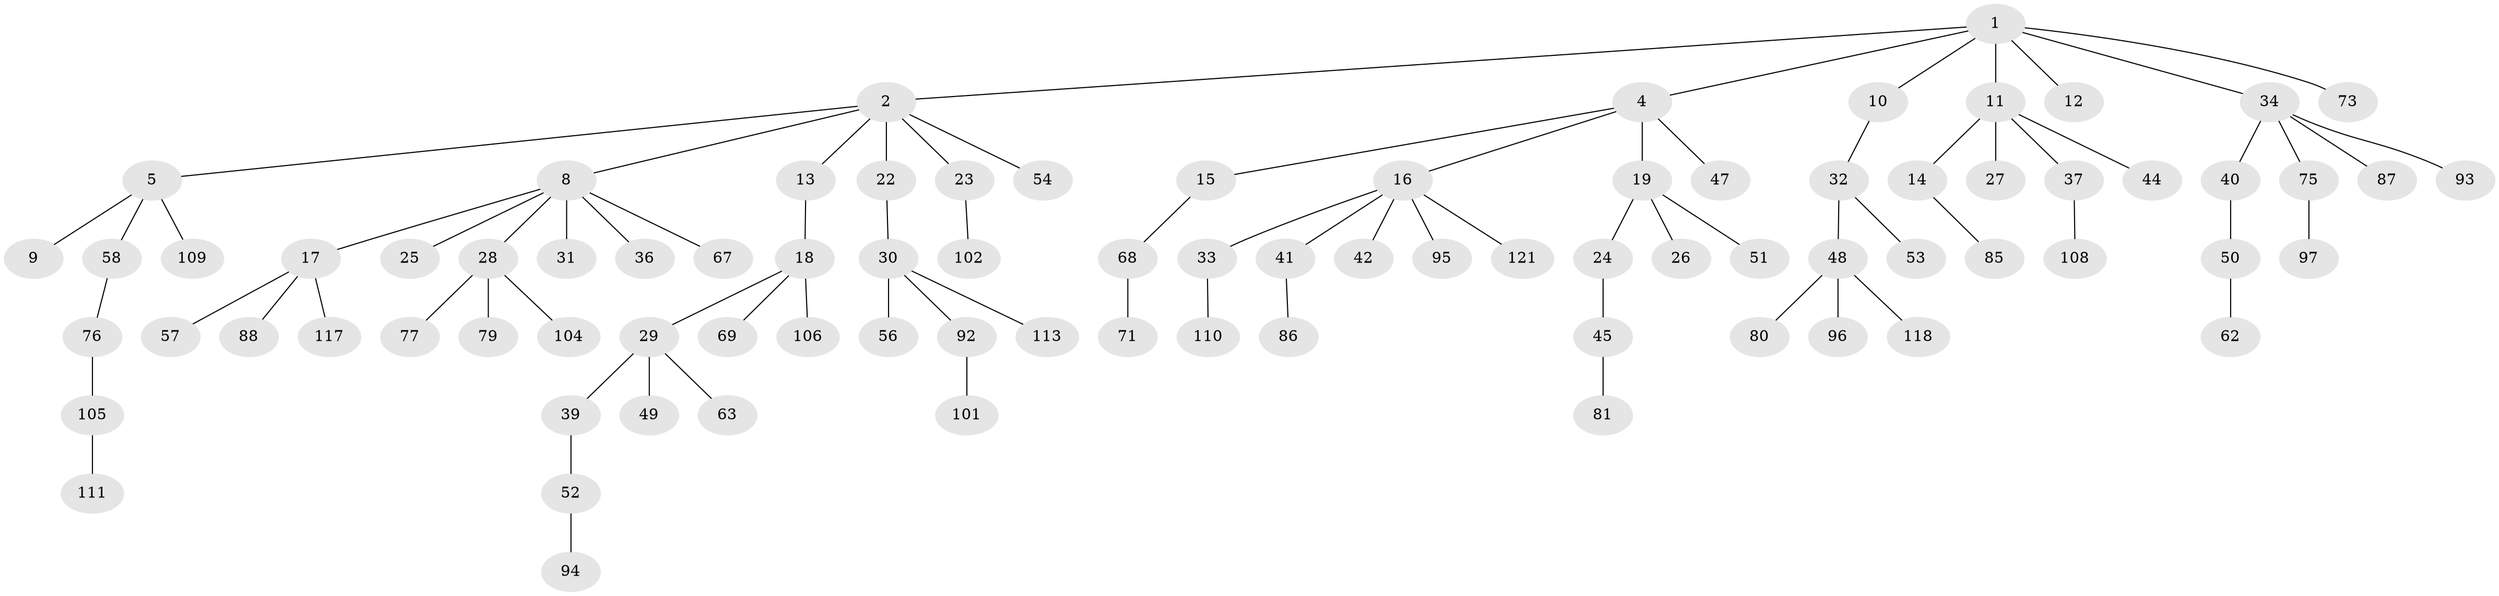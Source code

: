 // Generated by graph-tools (version 1.1) at 2025/24/03/03/25 07:24:06]
// undirected, 84 vertices, 83 edges
graph export_dot {
graph [start="1"]
  node [color=gray90,style=filled];
  1 [super="+3"];
  2 [super="+7"];
  4 [super="+6"];
  5 [super="+70"];
  8 [super="+43"];
  9 [super="+114"];
  10 [super="+84"];
  11 [super="+35"];
  12 [super="+99"];
  13;
  14 [super="+20"];
  15 [super="+38"];
  16 [super="+21"];
  17 [super="+59"];
  18 [super="+83"];
  19 [super="+60"];
  22;
  23 [super="+119"];
  24;
  25;
  26;
  27;
  28 [super="+72"];
  29;
  30 [super="+90"];
  31;
  32;
  33 [super="+64"];
  34 [super="+46"];
  36 [super="+120"];
  37 [super="+91"];
  39 [super="+65"];
  40 [super="+61"];
  41 [super="+115"];
  42 [super="+55"];
  44;
  45;
  47 [super="+98"];
  48 [super="+89"];
  49;
  50;
  51 [super="+82"];
  52;
  53;
  54 [super="+66"];
  56;
  57;
  58 [super="+74"];
  62;
  63;
  67 [super="+78"];
  68;
  69;
  71;
  73;
  75;
  76;
  77;
  79;
  80;
  81 [super="+112"];
  85;
  86 [super="+103"];
  87;
  88;
  92;
  93 [super="+100"];
  94;
  95;
  96;
  97 [super="+107"];
  101;
  102;
  104;
  105;
  106;
  108;
  109;
  110;
  111;
  113 [super="+116"];
  117;
  118;
  121;
  1 -- 2;
  1 -- 4;
  1 -- 10;
  1 -- 73;
  1 -- 34;
  1 -- 11;
  1 -- 12;
  2 -- 5;
  2 -- 13;
  2 -- 23;
  2 -- 54;
  2 -- 22;
  2 -- 8;
  4 -- 16;
  4 -- 47;
  4 -- 19;
  4 -- 15;
  5 -- 9;
  5 -- 58;
  5 -- 109;
  8 -- 17;
  8 -- 25;
  8 -- 28;
  8 -- 31;
  8 -- 36;
  8 -- 67;
  10 -- 32;
  11 -- 14;
  11 -- 27;
  11 -- 37;
  11 -- 44;
  13 -- 18;
  14 -- 85;
  15 -- 68;
  16 -- 42;
  16 -- 95;
  16 -- 121;
  16 -- 33;
  16 -- 41;
  17 -- 57;
  17 -- 117;
  17 -- 88;
  18 -- 29;
  18 -- 69;
  18 -- 106;
  19 -- 24;
  19 -- 26;
  19 -- 51;
  22 -- 30;
  23 -- 102;
  24 -- 45;
  28 -- 77;
  28 -- 104;
  28 -- 79;
  29 -- 39;
  29 -- 49;
  29 -- 63;
  30 -- 56;
  30 -- 92;
  30 -- 113;
  32 -- 48;
  32 -- 53;
  33 -- 110;
  34 -- 40;
  34 -- 93;
  34 -- 75;
  34 -- 87;
  37 -- 108;
  39 -- 52;
  40 -- 50;
  41 -- 86;
  45 -- 81;
  48 -- 80;
  48 -- 118;
  48 -- 96;
  50 -- 62;
  52 -- 94;
  58 -- 76;
  68 -- 71;
  75 -- 97;
  76 -- 105;
  92 -- 101;
  105 -- 111;
}
